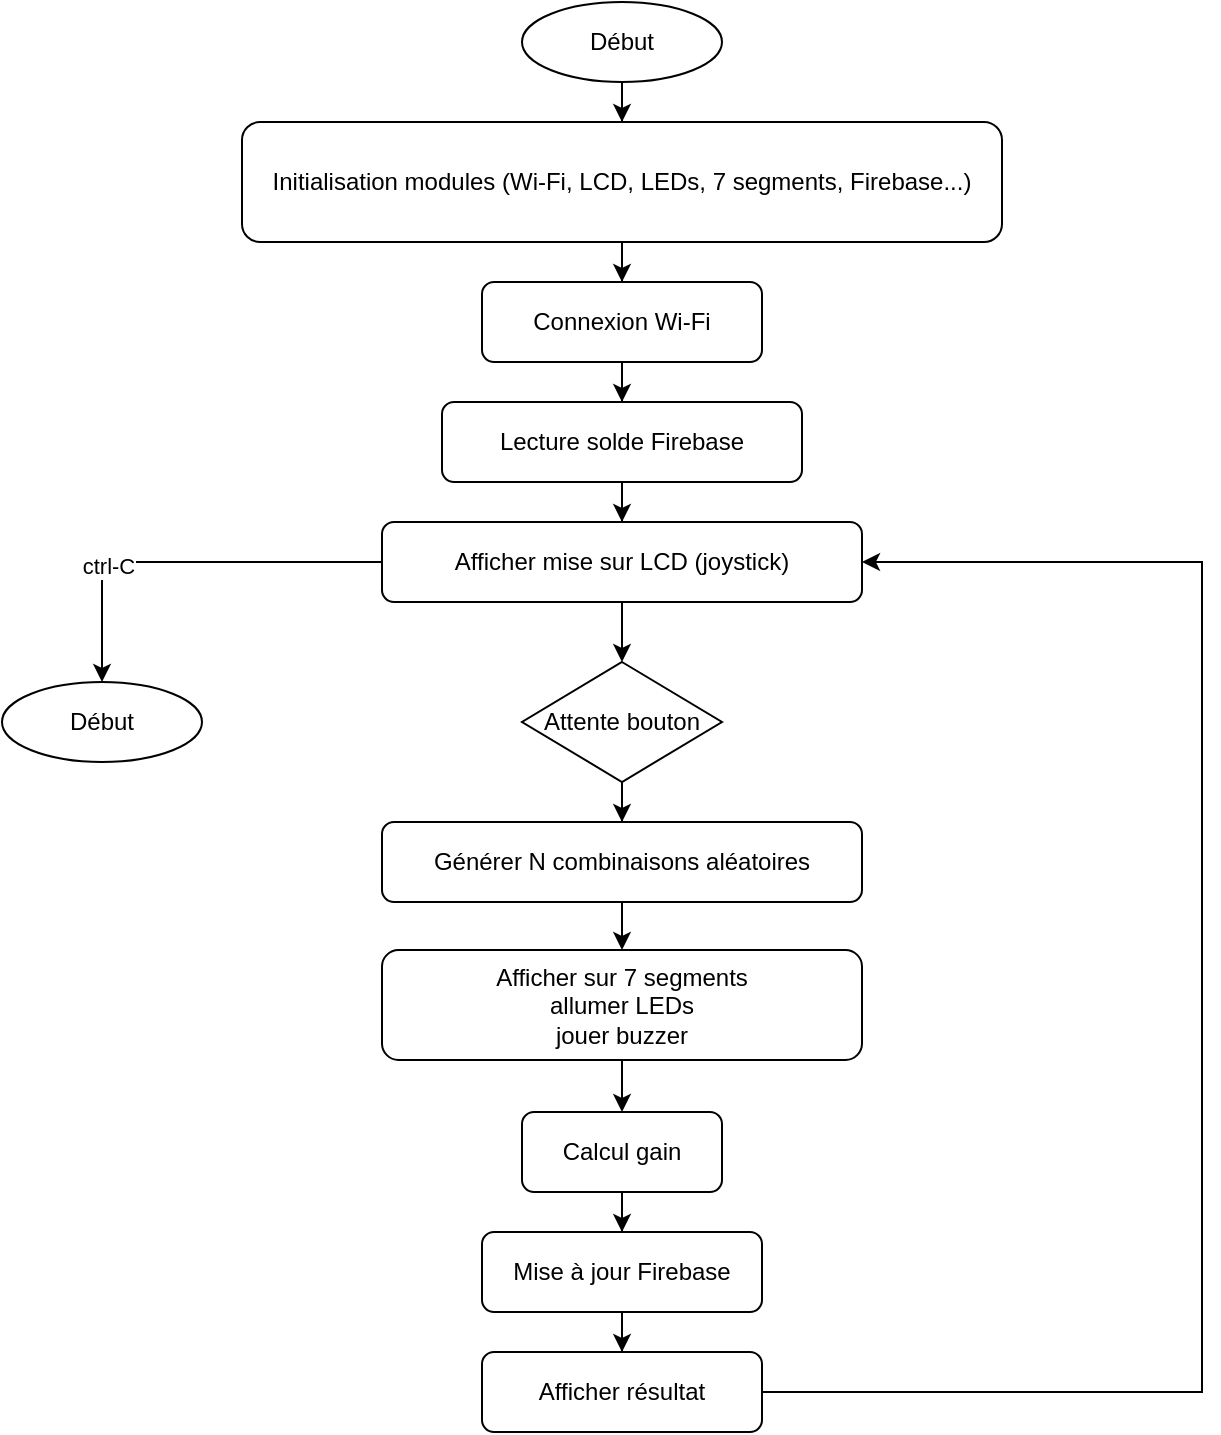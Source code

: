 <mxfile>
    <diagram id="pTGYADxwFskTHC1vbOLy" name="Page-1">
        <mxGraphModel dx="1793" dy="847" grid="1" gridSize="10" guides="1" tooltips="1" connect="1" arrows="1" fold="1" page="1" pageScale="1" pageWidth="850" pageHeight="1100" math="0" shadow="0">
            <root>
                <mxCell id="0"/>
                <mxCell id="1" parent="0"/>
                <mxCell id="2" value="Début" style="ellipse;whiteSpace=wrap;html=1;aspect=fixed;" parent="1" vertex="1">
                    <mxGeometry x="340" y="165" width="100" height="40" as="geometry"/>
                </mxCell>
                <mxCell id="3" value="Initialisation modules (Wi-Fi, LCD, LEDs, 7 segments, Firebase...)" style="rounded=1;whiteSpace=wrap;html=1;" parent="1" vertex="1">
                    <mxGeometry x="200" y="225" width="380" height="60" as="geometry"/>
                </mxCell>
                <mxCell id="4" value="Connexion Wi-Fi" style="rounded=1;whiteSpace=wrap;html=1;" parent="1" vertex="1">
                    <mxGeometry x="320" y="305" width="140" height="40" as="geometry"/>
                </mxCell>
                <mxCell id="5" value="Lecture solde Firebase" style="rounded=1;whiteSpace=wrap;html=1;" parent="1" vertex="1">
                    <mxGeometry x="300" y="365" width="180" height="40" as="geometry"/>
                </mxCell>
                <mxCell id="27" style="edgeStyle=none;html=1;exitX=0;exitY=0.5;exitDx=0;exitDy=0;entryX=0.5;entryY=0;entryDx=0;entryDy=0;" edge="1" parent="1" source="6" target="28">
                    <mxGeometry relative="1" as="geometry">
                        <mxPoint x="150" y="444.941" as="targetPoint"/>
                        <Array as="points">
                            <mxPoint x="130" y="445"/>
                        </Array>
                    </mxGeometry>
                </mxCell>
                <mxCell id="29" value="ctrl-C" style="edgeLabel;html=1;align=center;verticalAlign=middle;resizable=0;points=[];" vertex="1" connectable="0" parent="27">
                    <mxGeometry x="0.288" y="-2" relative="1" as="geometry">
                        <mxPoint x="-8" y="4" as="offset"/>
                    </mxGeometry>
                </mxCell>
                <mxCell id="6" value="Afficher mise sur LCD (joystick)" style="rounded=1;whiteSpace=wrap;html=1;" parent="1" vertex="1">
                    <mxGeometry x="270" y="425" width="240" height="40" as="geometry"/>
                </mxCell>
                <mxCell id="7" value="Attente bouton" style="rhombus;whiteSpace=wrap;html=1;aspect=fixed;" parent="1" vertex="1">
                    <mxGeometry x="340" y="495" width="100" height="60" as="geometry"/>
                </mxCell>
                <mxCell id="8" value="Générer N combinaisons aléatoires" style="rounded=1;whiteSpace=wrap;html=1;" parent="1" vertex="1">
                    <mxGeometry x="270" y="575" width="240" height="40" as="geometry"/>
                </mxCell>
                <mxCell id="9" value="Afficher sur 7 segments&lt;div&gt;allumer LEDs&lt;/div&gt;&lt;div&gt;jouer buzzer&lt;/div&gt;" style="rounded=1;whiteSpace=wrap;html=1;" parent="1" vertex="1">
                    <mxGeometry x="270" y="639" width="240" height="55" as="geometry"/>
                </mxCell>
                <mxCell id="10" value="Calcul gain" style="rounded=1;whiteSpace=wrap;html=1;" parent="1" vertex="1">
                    <mxGeometry x="340" y="720" width="100" height="40" as="geometry"/>
                </mxCell>
                <mxCell id="11" value="Mise à jour Firebase" style="rounded=1;whiteSpace=wrap;html=1;" parent="1" vertex="1">
                    <mxGeometry x="320" y="780" width="140" height="40" as="geometry"/>
                </mxCell>
                <mxCell id="12" value="Afficher résultat" style="rounded=1;whiteSpace=wrap;html=1;" parent="1" vertex="1">
                    <mxGeometry x="320" y="840" width="140" height="40" as="geometry"/>
                </mxCell>
                <mxCell id="15" style="edgeStyle=orthogonalEdgeStyle;rounded=0;orthogonalLoop=1;jettySize=auto;html=1;exitX=0.5;exitY=1;exitDx=0;exitDy=0;" parent="1" source="2" target="3" edge="1">
                    <mxGeometry relative="1" as="geometry"/>
                </mxCell>
                <mxCell id="16" style="edgeStyle=orthogonalEdgeStyle;rounded=0;orthogonalLoop=1;jettySize=auto;html=1;" parent="1" source="3" target="4" edge="1">
                    <mxGeometry relative="1" as="geometry"/>
                </mxCell>
                <mxCell id="17" style="edgeStyle=orthogonalEdgeStyle;rounded=0;orthogonalLoop=1;jettySize=auto;html=1;" parent="1" source="4" target="5" edge="1">
                    <mxGeometry relative="1" as="geometry"/>
                </mxCell>
                <mxCell id="18" style="edgeStyle=orthogonalEdgeStyle;rounded=0;orthogonalLoop=1;jettySize=auto;html=1;" parent="1" source="5" target="6" edge="1">
                    <mxGeometry relative="1" as="geometry"/>
                </mxCell>
                <mxCell id="19" style="edgeStyle=orthogonalEdgeStyle;rounded=0;orthogonalLoop=1;jettySize=auto;html=1;" parent="1" source="6" target="7" edge="1">
                    <mxGeometry relative="1" as="geometry"/>
                </mxCell>
                <mxCell id="20" style="edgeStyle=orthogonalEdgeStyle;rounded=0;orthogonalLoop=1;jettySize=auto;html=1;" parent="1" source="7" target="8" edge="1">
                    <mxGeometry relative="1" as="geometry"/>
                </mxCell>
                <mxCell id="21" style="edgeStyle=orthogonalEdgeStyle;rounded=0;orthogonalLoop=1;jettySize=auto;html=1;" parent="1" source="8" target="9" edge="1">
                    <mxGeometry relative="1" as="geometry"/>
                </mxCell>
                <mxCell id="22" style="edgeStyle=orthogonalEdgeStyle;rounded=0;orthogonalLoop=1;jettySize=auto;html=1;" parent="1" source="9" target="10" edge="1">
                    <mxGeometry relative="1" as="geometry"/>
                </mxCell>
                <mxCell id="23" style="edgeStyle=orthogonalEdgeStyle;rounded=0;orthogonalLoop=1;jettySize=auto;html=1;" parent="1" source="10" target="11" edge="1">
                    <mxGeometry relative="1" as="geometry"/>
                </mxCell>
                <mxCell id="24" style="edgeStyle=orthogonalEdgeStyle;rounded=0;orthogonalLoop=1;jettySize=auto;html=1;" parent="1" source="11" target="12" edge="1">
                    <mxGeometry relative="1" as="geometry"/>
                </mxCell>
                <mxCell id="26" value="" style="edgeStyle=orthogonalEdgeStyle;rounded=0;orthogonalLoop=1;jettySize=auto;html=1;entryX=1;entryY=0.5;entryDx=0;entryDy=0;exitX=1;exitY=0.5;exitDx=0;exitDy=0;" parent="1" source="12" target="6" edge="1">
                    <mxGeometry relative="1" as="geometry">
                        <mxPoint x="680" y="445" as="targetPoint"/>
                        <Array as="points">
                            <mxPoint x="680" y="860"/>
                            <mxPoint x="680" y="445"/>
                        </Array>
                    </mxGeometry>
                </mxCell>
                <mxCell id="28" value="Début" style="ellipse;whiteSpace=wrap;html=1;aspect=fixed;" vertex="1" parent="1">
                    <mxGeometry x="80" y="505" width="100" height="40" as="geometry"/>
                </mxCell>
            </root>
        </mxGraphModel>
    </diagram>
</mxfile>